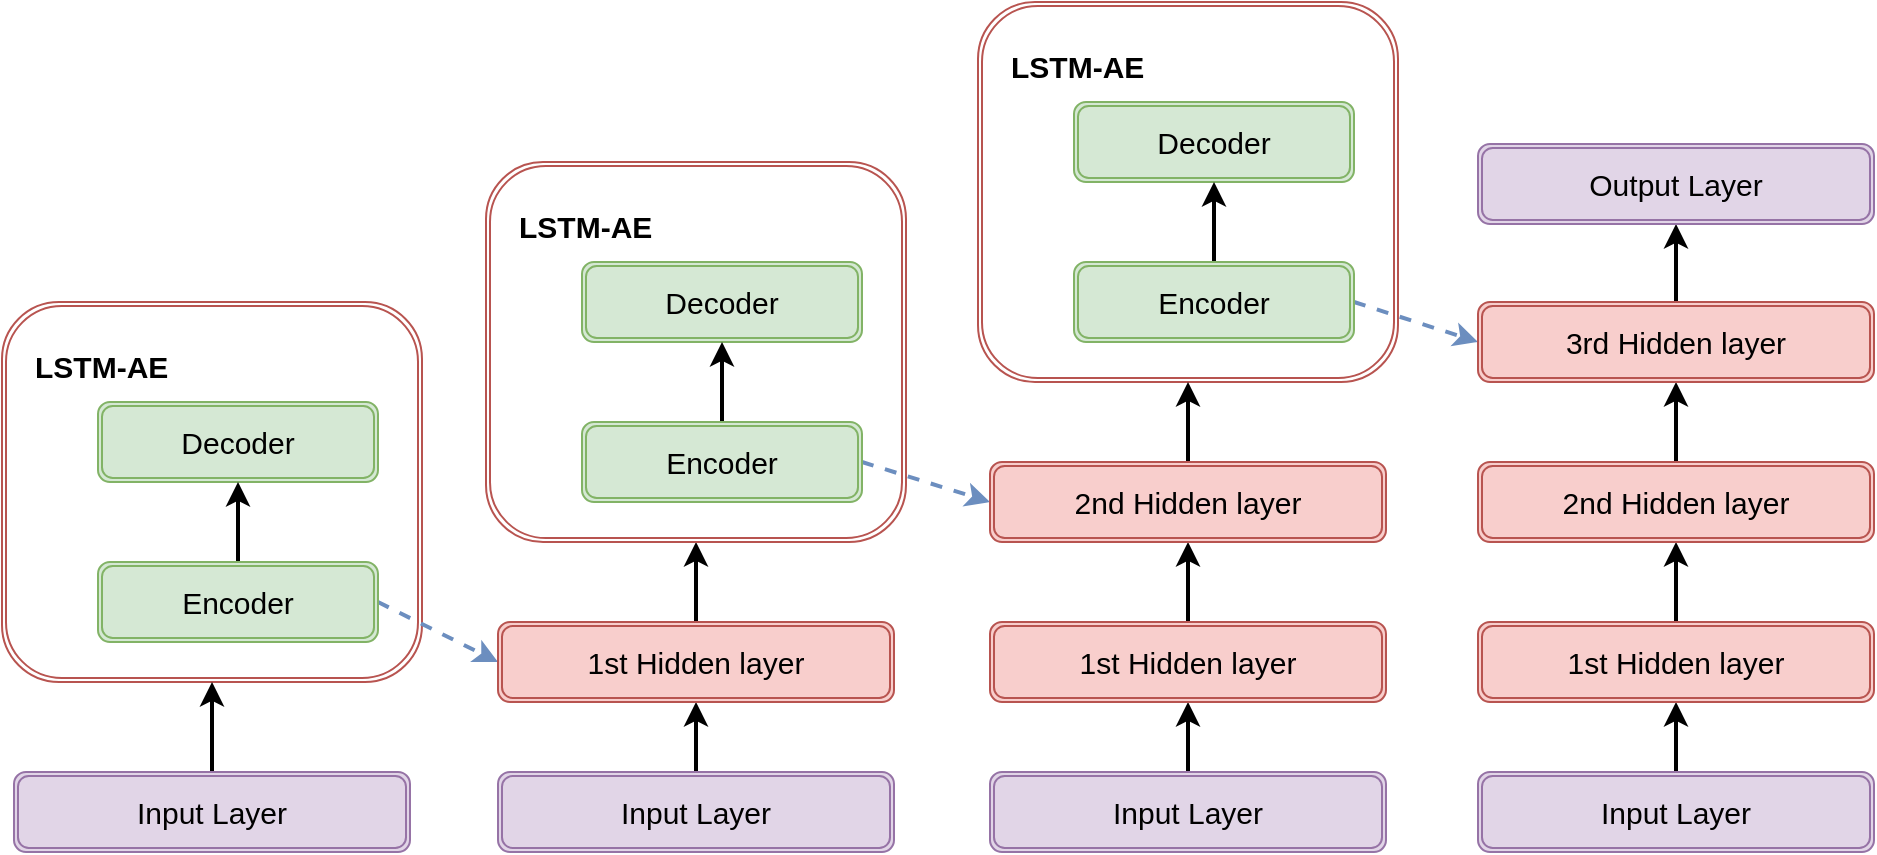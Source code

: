 <mxfile version="18.0.6" type="device"><diagram name="Page-1" id="edf60f1a-56cd-e834-aa8a-f176f3a09ee4"><mxGraphModel dx="760" dy="707" grid="1" gridSize="10" guides="1" tooltips="1" connect="1" arrows="1" fold="1" page="1" pageScale="1" pageWidth="1100" pageHeight="850" background="none" math="0" shadow="0"><root><mxCell id="0"/><mxCell id="1" parent="0"/><mxCell id="d0pMTysipb2d8xcoLJ7H-3" value="&lt;br&gt;&amp;nbsp; &amp;nbsp;&lt;b&gt;LSTM-AE&lt;br&gt;&lt;/b&gt;&lt;br&gt;&lt;br&gt;&lt;br&gt;&lt;br&gt;&lt;br&gt;&lt;br&gt;&amp;nbsp;&lt;br&gt;&lt;br&gt;" style="shape=ext;double=1;rounded=1;whiteSpace=wrap;html=1;fontSize=15;fillColor=none;align=left;strokeColor=#b85450;" vertex="1" parent="1"><mxGeometry x="52" y="190" width="210" height="190" as="geometry"/></mxCell><mxCell id="d0pMTysipb2d8xcoLJ7H-1" value="&lt;font style=&quot;font-size: 15px;&quot;&gt;Decoder&lt;/font&gt;" style="shape=ext;double=1;rounded=1;whiteSpace=wrap;html=1;fillColor=#d5e8d4;strokeColor=#82b366;" vertex="1" parent="1"><mxGeometry x="100" y="240" width="140" height="40" as="geometry"/></mxCell><mxCell id="d0pMTysipb2d8xcoLJ7H-4" style="edgeStyle=orthogonalEdgeStyle;rounded=0;orthogonalLoop=1;jettySize=auto;html=1;entryX=0.5;entryY=1;entryDx=0;entryDy=0;fontSize=15;strokeWidth=2;" edge="1" parent="1" source="d0pMTysipb2d8xcoLJ7H-2" target="d0pMTysipb2d8xcoLJ7H-1"><mxGeometry relative="1" as="geometry"/></mxCell><mxCell id="d0pMTysipb2d8xcoLJ7H-15" style="rounded=0;orthogonalLoop=1;jettySize=auto;html=1;exitX=1;exitY=0.5;exitDx=0;exitDy=0;fontSize=15;strokeWidth=2;entryX=0;entryY=0.5;entryDx=0;entryDy=0;dashed=1;fillColor=#dae8fc;strokeColor=#6c8ebf;" edge="1" parent="1" source="d0pMTysipb2d8xcoLJ7H-2" target="d0pMTysipb2d8xcoLJ7H-8"><mxGeometry relative="1" as="geometry"/></mxCell><mxCell id="d0pMTysipb2d8xcoLJ7H-2" value="&lt;font style=&quot;font-size: 15px;&quot;&gt;Encoder&lt;/font&gt;" style="shape=ext;double=1;rounded=1;whiteSpace=wrap;html=1;fillColor=#d5e8d4;strokeColor=#82b366;" vertex="1" parent="1"><mxGeometry x="100" y="320" width="140" height="40" as="geometry"/></mxCell><mxCell id="d0pMTysipb2d8xcoLJ7H-6" style="edgeStyle=orthogonalEdgeStyle;rounded=0;orthogonalLoop=1;jettySize=auto;html=1;entryX=0.5;entryY=1;entryDx=0;entryDy=0;fontSize=15;strokeWidth=2;" edge="1" parent="1" source="d0pMTysipb2d8xcoLJ7H-5" target="d0pMTysipb2d8xcoLJ7H-3"><mxGeometry relative="1" as="geometry"/></mxCell><mxCell id="d0pMTysipb2d8xcoLJ7H-5" value="&lt;font style=&quot;font-size: 15px;&quot;&gt;Input Layer&lt;/font&gt;" style="shape=ext;double=1;rounded=1;whiteSpace=wrap;html=1;fillColor=#e1d5e7;strokeColor=#9673a6;" vertex="1" parent="1"><mxGeometry x="58" y="425" width="198" height="40" as="geometry"/></mxCell><mxCell id="d0pMTysipb2d8xcoLJ7H-9" style="edgeStyle=orthogonalEdgeStyle;rounded=0;orthogonalLoop=1;jettySize=auto;html=1;entryX=0.5;entryY=1;entryDx=0;entryDy=0;fontSize=15;strokeWidth=2;" edge="1" parent="1" source="d0pMTysipb2d8xcoLJ7H-7" target="d0pMTysipb2d8xcoLJ7H-8"><mxGeometry relative="1" as="geometry"/></mxCell><mxCell id="d0pMTysipb2d8xcoLJ7H-7" value="&lt;font style=&quot;font-size: 15px;&quot;&gt;Input Layer&lt;/font&gt;" style="shape=ext;double=1;rounded=1;whiteSpace=wrap;html=1;fillColor=#e1d5e7;strokeColor=#9673a6;" vertex="1" parent="1"><mxGeometry x="300" y="425" width="198" height="40" as="geometry"/></mxCell><mxCell id="d0pMTysipb2d8xcoLJ7H-14" style="edgeStyle=orthogonalEdgeStyle;rounded=0;orthogonalLoop=1;jettySize=auto;html=1;entryX=0.5;entryY=1;entryDx=0;entryDy=0;fontSize=15;strokeWidth=2;" edge="1" parent="1" source="d0pMTysipb2d8xcoLJ7H-8" target="d0pMTysipb2d8xcoLJ7H-10"><mxGeometry relative="1" as="geometry"/></mxCell><mxCell id="d0pMTysipb2d8xcoLJ7H-8" value="&lt;font style=&quot;font-size: 15px;&quot;&gt;1st Hidden layer&lt;/font&gt;" style="shape=ext;double=1;rounded=1;whiteSpace=wrap;html=1;fillColor=#f8cecc;strokeColor=#b85450;" vertex="1" parent="1"><mxGeometry x="300" y="350" width="198" height="40" as="geometry"/></mxCell><mxCell id="d0pMTysipb2d8xcoLJ7H-10" value="&lt;br&gt;&amp;nbsp; &amp;nbsp;&lt;b&gt;LSTM-AE&lt;br&gt;&lt;/b&gt;&lt;br&gt;&lt;br&gt;&lt;br&gt;&lt;br&gt;&lt;br&gt;&lt;br&gt;&amp;nbsp;&lt;br&gt;&lt;br&gt;" style="shape=ext;double=1;rounded=1;whiteSpace=wrap;html=1;fontSize=15;fillColor=none;align=left;strokeColor=#b85450;" vertex="1" parent="1"><mxGeometry x="294" y="120" width="210" height="190" as="geometry"/></mxCell><mxCell id="d0pMTysipb2d8xcoLJ7H-11" value="&lt;font style=&quot;font-size: 15px;&quot;&gt;Decoder&lt;/font&gt;" style="shape=ext;double=1;rounded=1;whiteSpace=wrap;html=1;fillColor=#d5e8d4;strokeColor=#82b366;" vertex="1" parent="1"><mxGeometry x="342" y="170" width="140" height="40" as="geometry"/></mxCell><mxCell id="d0pMTysipb2d8xcoLJ7H-12" style="edgeStyle=orthogonalEdgeStyle;rounded=0;orthogonalLoop=1;jettySize=auto;html=1;entryX=0.5;entryY=1;entryDx=0;entryDy=0;fontSize=15;strokeWidth=2;" edge="1" parent="1" source="d0pMTysipb2d8xcoLJ7H-13" target="d0pMTysipb2d8xcoLJ7H-11"><mxGeometry relative="1" as="geometry"/></mxCell><mxCell id="d0pMTysipb2d8xcoLJ7H-37" style="edgeStyle=none;rounded=0;orthogonalLoop=1;jettySize=auto;html=1;exitX=1;exitY=0.5;exitDx=0;exitDy=0;entryX=0;entryY=0.5;entryDx=0;entryDy=0;fontSize=15;strokeWidth=2;dashed=1;fillColor=#dae8fc;strokeColor=#6c8ebf;" edge="1" parent="1" source="d0pMTysipb2d8xcoLJ7H-13" target="d0pMTysipb2d8xcoLJ7H-24"><mxGeometry relative="1" as="geometry"/></mxCell><mxCell id="d0pMTysipb2d8xcoLJ7H-13" value="&lt;font style=&quot;font-size: 15px;&quot;&gt;Encoder&lt;/font&gt;" style="shape=ext;double=1;rounded=1;whiteSpace=wrap;html=1;fillColor=#d5e8d4;strokeColor=#82b366;" vertex="1" parent="1"><mxGeometry x="342" y="250" width="140" height="40" as="geometry"/></mxCell><mxCell id="d0pMTysipb2d8xcoLJ7H-16" style="edgeStyle=orthogonalEdgeStyle;rounded=0;orthogonalLoop=1;jettySize=auto;html=1;entryX=0.5;entryY=1;entryDx=0;entryDy=0;fontSize=15;strokeWidth=2;" edge="1" parent="1" source="d0pMTysipb2d8xcoLJ7H-17" target="d0pMTysipb2d8xcoLJ7H-19"><mxGeometry relative="1" as="geometry"/></mxCell><mxCell id="d0pMTysipb2d8xcoLJ7H-17" value="&lt;font style=&quot;font-size: 15px;&quot;&gt;Input Layer&lt;/font&gt;" style="shape=ext;double=1;rounded=1;whiteSpace=wrap;html=1;fillColor=#e1d5e7;strokeColor=#9673a6;" vertex="1" parent="1"><mxGeometry x="546" y="425" width="198" height="40" as="geometry"/></mxCell><mxCell id="d0pMTysipb2d8xcoLJ7H-25" style="edgeStyle=none;rounded=0;orthogonalLoop=1;jettySize=auto;html=1;entryX=0.5;entryY=1;entryDx=0;entryDy=0;fontSize=15;strokeWidth=2;" edge="1" parent="1" source="d0pMTysipb2d8xcoLJ7H-19" target="d0pMTysipb2d8xcoLJ7H-24"><mxGeometry relative="1" as="geometry"/></mxCell><mxCell id="d0pMTysipb2d8xcoLJ7H-19" value="&lt;font style=&quot;font-size: 15px;&quot;&gt;1st Hidden layer&lt;/font&gt;" style="shape=ext;double=1;rounded=1;whiteSpace=wrap;html=1;fillColor=#f8cecc;strokeColor=#b85450;" vertex="1" parent="1"><mxGeometry x="546" y="350" width="198" height="40" as="geometry"/></mxCell><mxCell id="d0pMTysipb2d8xcoLJ7H-20" value="&lt;br&gt;&amp;nbsp; &amp;nbsp;&lt;b&gt;LSTM-AE&lt;br&gt;&lt;/b&gt;&lt;br&gt;&lt;br&gt;&lt;br&gt;&lt;br&gt;&lt;br&gt;&lt;br&gt;&amp;nbsp;&lt;br&gt;&lt;br&gt;" style="shape=ext;double=1;rounded=1;whiteSpace=wrap;html=1;fontSize=15;fillColor=none;align=left;strokeColor=#b85450;" vertex="1" parent="1"><mxGeometry x="540" y="40" width="210" height="190" as="geometry"/></mxCell><mxCell id="d0pMTysipb2d8xcoLJ7H-21" value="&lt;font style=&quot;font-size: 15px;&quot;&gt;Decoder&lt;/font&gt;" style="shape=ext;double=1;rounded=1;whiteSpace=wrap;html=1;fillColor=#d5e8d4;strokeColor=#82b366;" vertex="1" parent="1"><mxGeometry x="588" y="90" width="140" height="40" as="geometry"/></mxCell><mxCell id="d0pMTysipb2d8xcoLJ7H-22" style="edgeStyle=orthogonalEdgeStyle;rounded=0;orthogonalLoop=1;jettySize=auto;html=1;entryX=0.5;entryY=1;entryDx=0;entryDy=0;fontSize=15;strokeWidth=2;" edge="1" parent="1" source="d0pMTysipb2d8xcoLJ7H-23" target="d0pMTysipb2d8xcoLJ7H-21"><mxGeometry relative="1" as="geometry"/></mxCell><mxCell id="d0pMTysipb2d8xcoLJ7H-38" style="edgeStyle=none;rounded=0;orthogonalLoop=1;jettySize=auto;html=1;entryX=0;entryY=0.5;entryDx=0;entryDy=0;dashed=1;fontSize=15;strokeWidth=2;exitX=1;exitY=0.5;exitDx=0;exitDy=0;fillColor=#dae8fc;strokeColor=#6c8ebf;" edge="1" parent="1" source="d0pMTysipb2d8xcoLJ7H-23" target="d0pMTysipb2d8xcoLJ7H-32"><mxGeometry relative="1" as="geometry"/></mxCell><mxCell id="d0pMTysipb2d8xcoLJ7H-23" value="&lt;font style=&quot;font-size: 15px;&quot;&gt;Encoder&lt;/font&gt;" style="shape=ext;double=1;rounded=1;whiteSpace=wrap;html=1;fillColor=#d5e8d4;strokeColor=#82b366;" vertex="1" parent="1"><mxGeometry x="588" y="170" width="140" height="40" as="geometry"/></mxCell><mxCell id="d0pMTysipb2d8xcoLJ7H-26" style="edgeStyle=none;rounded=0;orthogonalLoop=1;jettySize=auto;html=1;entryX=0.5;entryY=1;entryDx=0;entryDy=0;fontSize=15;strokeWidth=2;" edge="1" parent="1" source="d0pMTysipb2d8xcoLJ7H-24" target="d0pMTysipb2d8xcoLJ7H-20"><mxGeometry relative="1" as="geometry"/></mxCell><mxCell id="d0pMTysipb2d8xcoLJ7H-24" value="&lt;font style=&quot;font-size: 15px;&quot;&gt;2nd Hidden layer&lt;/font&gt;" style="shape=ext;double=1;rounded=1;whiteSpace=wrap;html=1;fillColor=#f8cecc;strokeColor=#b85450;" vertex="1" parent="1"><mxGeometry x="546" y="270" width="198" height="40" as="geometry"/></mxCell><mxCell id="d0pMTysipb2d8xcoLJ7H-27" style="edgeStyle=orthogonalEdgeStyle;rounded=0;orthogonalLoop=1;jettySize=auto;html=1;entryX=0.5;entryY=1;entryDx=0;entryDy=0;fontSize=15;strokeWidth=2;" edge="1" parent="1" source="d0pMTysipb2d8xcoLJ7H-28" target="d0pMTysipb2d8xcoLJ7H-30"><mxGeometry relative="1" as="geometry"/></mxCell><mxCell id="d0pMTysipb2d8xcoLJ7H-28" value="&lt;font style=&quot;font-size: 15px;&quot;&gt;Input Layer&lt;/font&gt;" style="shape=ext;double=1;rounded=1;whiteSpace=wrap;html=1;fillColor=#e1d5e7;strokeColor=#9673a6;" vertex="1" parent="1"><mxGeometry x="790" y="425" width="198" height="40" as="geometry"/></mxCell><mxCell id="d0pMTysipb2d8xcoLJ7H-29" style="edgeStyle=none;rounded=0;orthogonalLoop=1;jettySize=auto;html=1;entryX=0.5;entryY=1;entryDx=0;entryDy=0;fontSize=15;strokeWidth=2;" edge="1" parent="1" source="d0pMTysipb2d8xcoLJ7H-30" target="d0pMTysipb2d8xcoLJ7H-31"><mxGeometry relative="1" as="geometry"/></mxCell><mxCell id="d0pMTysipb2d8xcoLJ7H-30" value="&lt;font style=&quot;font-size: 15px;&quot;&gt;1st Hidden layer&lt;/font&gt;" style="shape=ext;double=1;rounded=1;whiteSpace=wrap;html=1;fillColor=#f8cecc;strokeColor=#b85450;" vertex="1" parent="1"><mxGeometry x="790" y="350" width="198" height="40" as="geometry"/></mxCell><mxCell id="d0pMTysipb2d8xcoLJ7H-33" style="edgeStyle=none;rounded=0;orthogonalLoop=1;jettySize=auto;html=1;fontSize=15;strokeWidth=2;" edge="1" parent="1" source="d0pMTysipb2d8xcoLJ7H-31" target="d0pMTysipb2d8xcoLJ7H-32"><mxGeometry relative="1" as="geometry"/></mxCell><mxCell id="d0pMTysipb2d8xcoLJ7H-31" value="&lt;font style=&quot;font-size: 15px;&quot;&gt;2nd Hidden layer&lt;/font&gt;" style="shape=ext;double=1;rounded=1;whiteSpace=wrap;html=1;fillColor=#f8cecc;strokeColor=#b85450;" vertex="1" parent="1"><mxGeometry x="790" y="270" width="198" height="40" as="geometry"/></mxCell><mxCell id="d0pMTysipb2d8xcoLJ7H-35" style="edgeStyle=none;rounded=0;orthogonalLoop=1;jettySize=auto;html=1;entryX=0.5;entryY=1;entryDx=0;entryDy=0;fontSize=15;strokeWidth=2;" edge="1" parent="1" source="d0pMTysipb2d8xcoLJ7H-32" target="d0pMTysipb2d8xcoLJ7H-34"><mxGeometry relative="1" as="geometry"/></mxCell><mxCell id="d0pMTysipb2d8xcoLJ7H-32" value="&lt;font style=&quot;font-size: 15px;&quot;&gt;3rd Hidden layer&lt;/font&gt;" style="shape=ext;double=1;rounded=1;whiteSpace=wrap;html=1;fillColor=#f8cecc;strokeColor=#b85450;" vertex="1" parent="1"><mxGeometry x="790" y="190" width="198" height="40" as="geometry"/></mxCell><mxCell id="d0pMTysipb2d8xcoLJ7H-34" value="&lt;font style=&quot;font-size: 15px;&quot;&gt;Output Layer&lt;/font&gt;" style="shape=ext;double=1;rounded=1;whiteSpace=wrap;html=1;fillColor=#e1d5e7;strokeColor=#9673a6;" vertex="1" parent="1"><mxGeometry x="790" y="111" width="198" height="40" as="geometry"/></mxCell></root></mxGraphModel></diagram></mxfile>